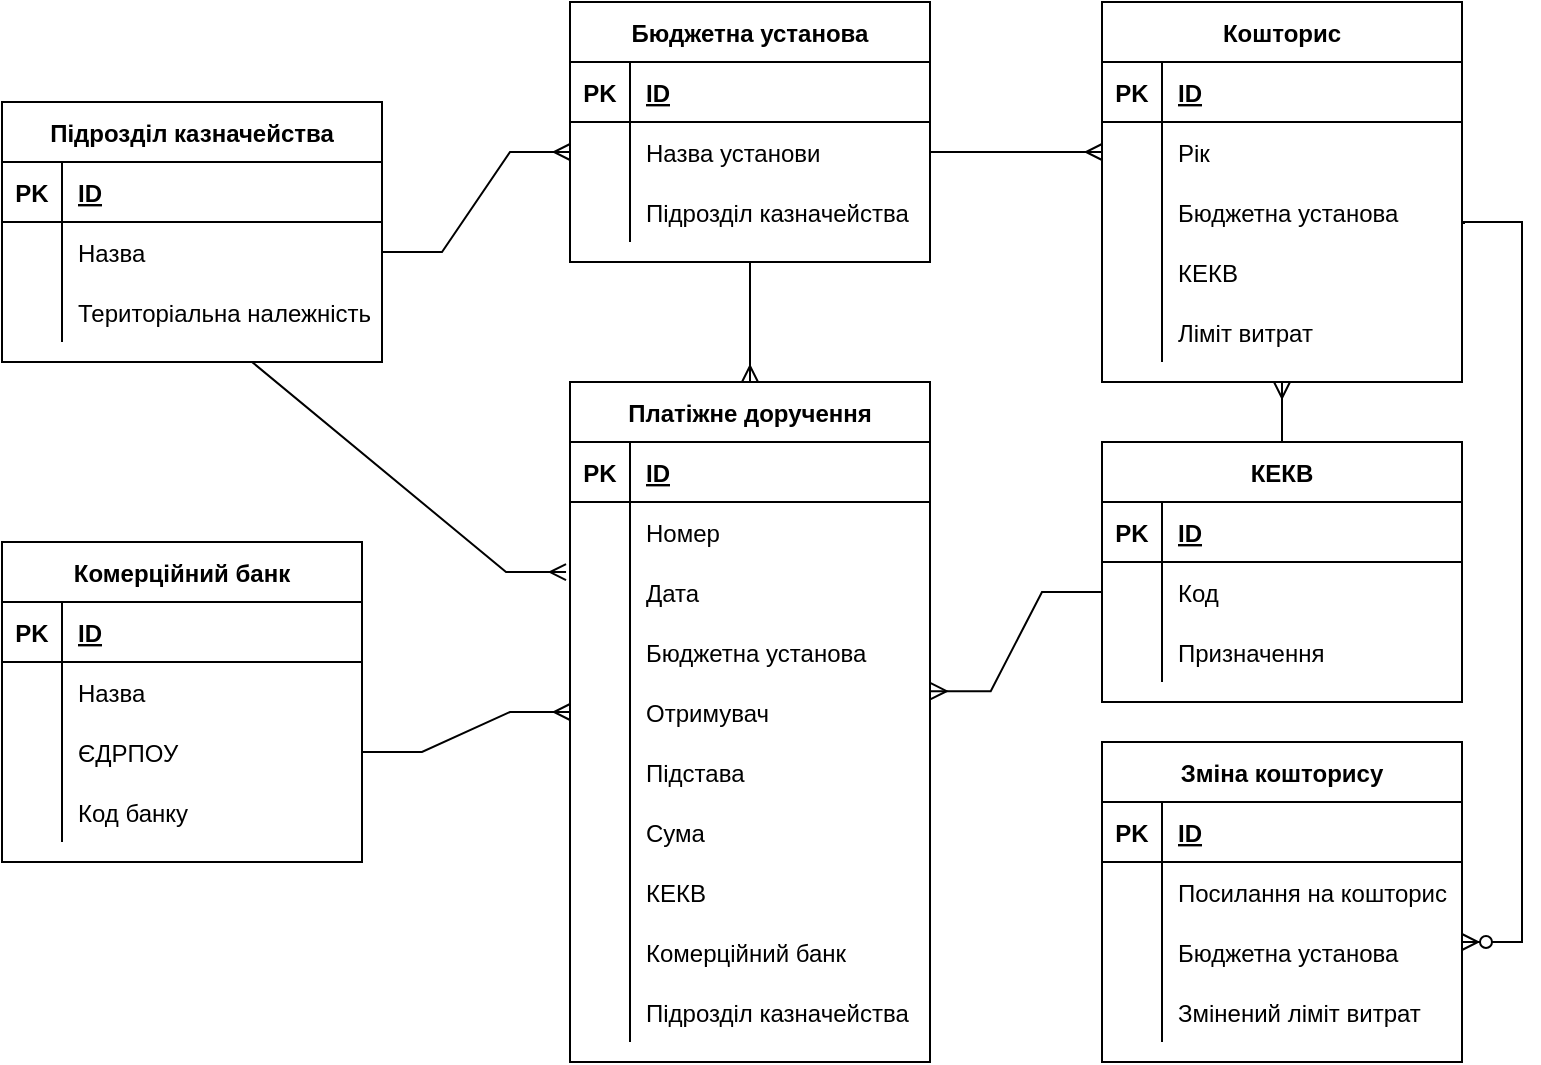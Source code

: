 <mxfile version="20.4.0" type="device"><diagram id="lI1GDxt8qOZcOivc4cha" name="Page-1"><mxGraphModel dx="1490" dy="539" grid="1" gridSize="10" guides="1" tooltips="1" connect="1" arrows="1" fold="1" page="1" pageScale="1" pageWidth="827" pageHeight="1169" math="0" shadow="0"><root><mxCell id="0"/><mxCell id="1" parent="0"/><mxCell id="AKtQkgQHZAIKdh5MepeJ-1" value="Комерційний банк" style="shape=table;startSize=30;container=1;collapsible=1;childLayout=tableLayout;fixedRows=1;rowLines=0;fontStyle=1;align=center;resizeLast=1;" parent="1" vertex="1"><mxGeometry x="40" y="290" width="180" height="160" as="geometry"/></mxCell><mxCell id="AKtQkgQHZAIKdh5MepeJ-2" value="" style="shape=tableRow;horizontal=0;startSize=0;swimlaneHead=0;swimlaneBody=0;fillColor=none;collapsible=0;dropTarget=0;points=[[0,0.5],[1,0.5]];portConstraint=eastwest;top=0;left=0;right=0;bottom=1;" parent="AKtQkgQHZAIKdh5MepeJ-1" vertex="1"><mxGeometry y="30" width="180" height="30" as="geometry"/></mxCell><mxCell id="AKtQkgQHZAIKdh5MepeJ-3" value="PK" style="shape=partialRectangle;connectable=0;fillColor=none;top=0;left=0;bottom=0;right=0;fontStyle=1;overflow=hidden;" parent="AKtQkgQHZAIKdh5MepeJ-2" vertex="1"><mxGeometry width="30" height="30" as="geometry"><mxRectangle width="30" height="30" as="alternateBounds"/></mxGeometry></mxCell><mxCell id="AKtQkgQHZAIKdh5MepeJ-4" value="ID" style="shape=partialRectangle;connectable=0;fillColor=none;top=0;left=0;bottom=0;right=0;align=left;spacingLeft=6;fontStyle=5;overflow=hidden;" parent="AKtQkgQHZAIKdh5MepeJ-2" vertex="1"><mxGeometry x="30" width="150" height="30" as="geometry"><mxRectangle width="150" height="30" as="alternateBounds"/></mxGeometry></mxCell><mxCell id="AKtQkgQHZAIKdh5MepeJ-5" value="" style="shape=tableRow;horizontal=0;startSize=0;swimlaneHead=0;swimlaneBody=0;fillColor=none;collapsible=0;dropTarget=0;points=[[0,0.5],[1,0.5]];portConstraint=eastwest;top=0;left=0;right=0;bottom=0;" parent="AKtQkgQHZAIKdh5MepeJ-1" vertex="1"><mxGeometry y="60" width="180" height="30" as="geometry"/></mxCell><mxCell id="AKtQkgQHZAIKdh5MepeJ-6" value="" style="shape=partialRectangle;connectable=0;fillColor=none;top=0;left=0;bottom=0;right=0;editable=1;overflow=hidden;" parent="AKtQkgQHZAIKdh5MepeJ-5" vertex="1"><mxGeometry width="30" height="30" as="geometry"><mxRectangle width="30" height="30" as="alternateBounds"/></mxGeometry></mxCell><mxCell id="AKtQkgQHZAIKdh5MepeJ-7" value="Назва" style="shape=partialRectangle;connectable=0;fillColor=none;top=0;left=0;bottom=0;right=0;align=left;spacingLeft=6;overflow=hidden;" parent="AKtQkgQHZAIKdh5MepeJ-5" vertex="1"><mxGeometry x="30" width="150" height="30" as="geometry"><mxRectangle width="150" height="30" as="alternateBounds"/></mxGeometry></mxCell><mxCell id="AKtQkgQHZAIKdh5MepeJ-8" value="" style="shape=tableRow;horizontal=0;startSize=0;swimlaneHead=0;swimlaneBody=0;fillColor=none;collapsible=0;dropTarget=0;points=[[0,0.5],[1,0.5]];portConstraint=eastwest;top=0;left=0;right=0;bottom=0;" parent="AKtQkgQHZAIKdh5MepeJ-1" vertex="1"><mxGeometry y="90" width="180" height="30" as="geometry"/></mxCell><mxCell id="AKtQkgQHZAIKdh5MepeJ-9" value="" style="shape=partialRectangle;connectable=0;fillColor=none;top=0;left=0;bottom=0;right=0;editable=1;overflow=hidden;" parent="AKtQkgQHZAIKdh5MepeJ-8" vertex="1"><mxGeometry width="30" height="30" as="geometry"><mxRectangle width="30" height="30" as="alternateBounds"/></mxGeometry></mxCell><mxCell id="AKtQkgQHZAIKdh5MepeJ-10" value="ЄДРПОУ" style="shape=partialRectangle;connectable=0;fillColor=none;top=0;left=0;bottom=0;right=0;align=left;spacingLeft=6;overflow=hidden;" parent="AKtQkgQHZAIKdh5MepeJ-8" vertex="1"><mxGeometry x="30" width="150" height="30" as="geometry"><mxRectangle width="150" height="30" as="alternateBounds"/></mxGeometry></mxCell><mxCell id="AKtQkgQHZAIKdh5MepeJ-11" value="" style="shape=tableRow;horizontal=0;startSize=0;swimlaneHead=0;swimlaneBody=0;fillColor=none;collapsible=0;dropTarget=0;points=[[0,0.5],[1,0.5]];portConstraint=eastwest;top=0;left=0;right=0;bottom=0;" parent="AKtQkgQHZAIKdh5MepeJ-1" vertex="1"><mxGeometry y="120" width="180" height="30" as="geometry"/></mxCell><mxCell id="AKtQkgQHZAIKdh5MepeJ-12" value="" style="shape=partialRectangle;connectable=0;fillColor=none;top=0;left=0;bottom=0;right=0;editable=1;overflow=hidden;" parent="AKtQkgQHZAIKdh5MepeJ-11" vertex="1"><mxGeometry width="30" height="30" as="geometry"><mxRectangle width="30" height="30" as="alternateBounds"/></mxGeometry></mxCell><mxCell id="AKtQkgQHZAIKdh5MepeJ-13" value="Код банку" style="shape=partialRectangle;connectable=0;fillColor=none;top=0;left=0;bottom=0;right=0;align=left;spacingLeft=6;overflow=hidden;" parent="AKtQkgQHZAIKdh5MepeJ-11" vertex="1"><mxGeometry x="30" width="150" height="30" as="geometry"><mxRectangle width="150" height="30" as="alternateBounds"/></mxGeometry></mxCell><mxCell id="AKtQkgQHZAIKdh5MepeJ-14" value="Бюджетна установа" style="shape=table;startSize=30;container=1;collapsible=1;childLayout=tableLayout;fixedRows=1;rowLines=0;fontStyle=1;align=center;resizeLast=1;" parent="1" vertex="1"><mxGeometry x="324" y="20" width="180" height="130" as="geometry"/></mxCell><mxCell id="AKtQkgQHZAIKdh5MepeJ-15" value="" style="shape=tableRow;horizontal=0;startSize=0;swimlaneHead=0;swimlaneBody=0;fillColor=none;collapsible=0;dropTarget=0;points=[[0,0.5],[1,0.5]];portConstraint=eastwest;top=0;left=0;right=0;bottom=1;" parent="AKtQkgQHZAIKdh5MepeJ-14" vertex="1"><mxGeometry y="30" width="180" height="30" as="geometry"/></mxCell><mxCell id="AKtQkgQHZAIKdh5MepeJ-16" value="PK" style="shape=partialRectangle;connectable=0;fillColor=none;top=0;left=0;bottom=0;right=0;fontStyle=1;overflow=hidden;" parent="AKtQkgQHZAIKdh5MepeJ-15" vertex="1"><mxGeometry width="30" height="30" as="geometry"><mxRectangle width="30" height="30" as="alternateBounds"/></mxGeometry></mxCell><mxCell id="AKtQkgQHZAIKdh5MepeJ-17" value="ID" style="shape=partialRectangle;connectable=0;fillColor=none;top=0;left=0;bottom=0;right=0;align=left;spacingLeft=6;fontStyle=5;overflow=hidden;" parent="AKtQkgQHZAIKdh5MepeJ-15" vertex="1"><mxGeometry x="30" width="150" height="30" as="geometry"><mxRectangle width="150" height="30" as="alternateBounds"/></mxGeometry></mxCell><mxCell id="AKtQkgQHZAIKdh5MepeJ-18" value="" style="shape=tableRow;horizontal=0;startSize=0;swimlaneHead=0;swimlaneBody=0;fillColor=none;collapsible=0;dropTarget=0;points=[[0,0.5],[1,0.5]];portConstraint=eastwest;top=0;left=0;right=0;bottom=0;" parent="AKtQkgQHZAIKdh5MepeJ-14" vertex="1"><mxGeometry y="60" width="180" height="30" as="geometry"/></mxCell><mxCell id="AKtQkgQHZAIKdh5MepeJ-19" value="" style="shape=partialRectangle;connectable=0;fillColor=none;top=0;left=0;bottom=0;right=0;editable=1;overflow=hidden;" parent="AKtQkgQHZAIKdh5MepeJ-18" vertex="1"><mxGeometry width="30" height="30" as="geometry"><mxRectangle width="30" height="30" as="alternateBounds"/></mxGeometry></mxCell><mxCell id="AKtQkgQHZAIKdh5MepeJ-20" value="Назва установи" style="shape=partialRectangle;connectable=0;fillColor=none;top=0;left=0;bottom=0;right=0;align=left;spacingLeft=6;overflow=hidden;" parent="AKtQkgQHZAIKdh5MepeJ-18" vertex="1"><mxGeometry x="30" width="150" height="30" as="geometry"><mxRectangle width="150" height="30" as="alternateBounds"/></mxGeometry></mxCell><mxCell id="AKtQkgQHZAIKdh5MepeJ-21" value="" style="shape=tableRow;horizontal=0;startSize=0;swimlaneHead=0;swimlaneBody=0;fillColor=none;collapsible=0;dropTarget=0;points=[[0,0.5],[1,0.5]];portConstraint=eastwest;top=0;left=0;right=0;bottom=0;" parent="AKtQkgQHZAIKdh5MepeJ-14" vertex="1"><mxGeometry y="90" width="180" height="30" as="geometry"/></mxCell><mxCell id="AKtQkgQHZAIKdh5MepeJ-22" value="" style="shape=partialRectangle;connectable=0;fillColor=none;top=0;left=0;bottom=0;right=0;editable=1;overflow=hidden;" parent="AKtQkgQHZAIKdh5MepeJ-21" vertex="1"><mxGeometry width="30" height="30" as="geometry"><mxRectangle width="30" height="30" as="alternateBounds"/></mxGeometry></mxCell><mxCell id="AKtQkgQHZAIKdh5MepeJ-23" value="Підрозділ казначейства" style="shape=partialRectangle;connectable=0;fillColor=none;top=0;left=0;bottom=0;right=0;align=left;spacingLeft=6;overflow=hidden;" parent="AKtQkgQHZAIKdh5MepeJ-21" vertex="1"><mxGeometry x="30" width="150" height="30" as="geometry"><mxRectangle width="150" height="30" as="alternateBounds"/></mxGeometry></mxCell><mxCell id="AKtQkgQHZAIKdh5MepeJ-27" value="Кошторис" style="shape=table;startSize=30;container=1;collapsible=1;childLayout=tableLayout;fixedRows=1;rowLines=0;fontStyle=1;align=center;resizeLast=1;" parent="1" vertex="1"><mxGeometry x="590" y="20" width="180" height="190" as="geometry"/></mxCell><mxCell id="AKtQkgQHZAIKdh5MepeJ-28" value="" style="shape=tableRow;horizontal=0;startSize=0;swimlaneHead=0;swimlaneBody=0;fillColor=none;collapsible=0;dropTarget=0;points=[[0,0.5],[1,0.5]];portConstraint=eastwest;top=0;left=0;right=0;bottom=1;" parent="AKtQkgQHZAIKdh5MepeJ-27" vertex="1"><mxGeometry y="30" width="180" height="30" as="geometry"/></mxCell><mxCell id="AKtQkgQHZAIKdh5MepeJ-29" value="PK" style="shape=partialRectangle;connectable=0;fillColor=none;top=0;left=0;bottom=0;right=0;fontStyle=1;overflow=hidden;" parent="AKtQkgQHZAIKdh5MepeJ-28" vertex="1"><mxGeometry width="30" height="30" as="geometry"><mxRectangle width="30" height="30" as="alternateBounds"/></mxGeometry></mxCell><mxCell id="AKtQkgQHZAIKdh5MepeJ-30" value="ID" style="shape=partialRectangle;connectable=0;fillColor=none;top=0;left=0;bottom=0;right=0;align=left;spacingLeft=6;fontStyle=5;overflow=hidden;" parent="AKtQkgQHZAIKdh5MepeJ-28" vertex="1"><mxGeometry x="30" width="150" height="30" as="geometry"><mxRectangle width="150" height="30" as="alternateBounds"/></mxGeometry></mxCell><mxCell id="AKtQkgQHZAIKdh5MepeJ-31" value="" style="shape=tableRow;horizontal=0;startSize=0;swimlaneHead=0;swimlaneBody=0;fillColor=none;collapsible=0;dropTarget=0;points=[[0,0.5],[1,0.5]];portConstraint=eastwest;top=0;left=0;right=0;bottom=0;" parent="AKtQkgQHZAIKdh5MepeJ-27" vertex="1"><mxGeometry y="60" width="180" height="30" as="geometry"/></mxCell><mxCell id="AKtQkgQHZAIKdh5MepeJ-32" value="" style="shape=partialRectangle;connectable=0;fillColor=none;top=0;left=0;bottom=0;right=0;editable=1;overflow=hidden;" parent="AKtQkgQHZAIKdh5MepeJ-31" vertex="1"><mxGeometry width="30" height="30" as="geometry"><mxRectangle width="30" height="30" as="alternateBounds"/></mxGeometry></mxCell><mxCell id="AKtQkgQHZAIKdh5MepeJ-33" value="Рік" style="shape=partialRectangle;connectable=0;fillColor=none;top=0;left=0;bottom=0;right=0;align=left;spacingLeft=6;overflow=hidden;" parent="AKtQkgQHZAIKdh5MepeJ-31" vertex="1"><mxGeometry x="30" width="150" height="30" as="geometry"><mxRectangle width="150" height="30" as="alternateBounds"/></mxGeometry></mxCell><mxCell id="AKtQkgQHZAIKdh5MepeJ-34" value="" style="shape=tableRow;horizontal=0;startSize=0;swimlaneHead=0;swimlaneBody=0;fillColor=none;collapsible=0;dropTarget=0;points=[[0,0.5],[1,0.5]];portConstraint=eastwest;top=0;left=0;right=0;bottom=0;" parent="AKtQkgQHZAIKdh5MepeJ-27" vertex="1"><mxGeometry y="90" width="180" height="30" as="geometry"/></mxCell><mxCell id="AKtQkgQHZAIKdh5MepeJ-35" value="" style="shape=partialRectangle;connectable=0;fillColor=none;top=0;left=0;bottom=0;right=0;editable=1;overflow=hidden;" parent="AKtQkgQHZAIKdh5MepeJ-34" vertex="1"><mxGeometry width="30" height="30" as="geometry"><mxRectangle width="30" height="30" as="alternateBounds"/></mxGeometry></mxCell><mxCell id="AKtQkgQHZAIKdh5MepeJ-36" value="Бюджетна установа" style="shape=partialRectangle;connectable=0;fillColor=none;top=0;left=0;bottom=0;right=0;align=left;spacingLeft=6;overflow=hidden;" parent="AKtQkgQHZAIKdh5MepeJ-34" vertex="1"><mxGeometry x="30" width="150" height="30" as="geometry"><mxRectangle width="150" height="30" as="alternateBounds"/></mxGeometry></mxCell><mxCell id="AKtQkgQHZAIKdh5MepeJ-37" value="" style="shape=tableRow;horizontal=0;startSize=0;swimlaneHead=0;swimlaneBody=0;fillColor=none;collapsible=0;dropTarget=0;points=[[0,0.5],[1,0.5]];portConstraint=eastwest;top=0;left=0;right=0;bottom=0;" parent="AKtQkgQHZAIKdh5MepeJ-27" vertex="1"><mxGeometry y="120" width="180" height="30" as="geometry"/></mxCell><mxCell id="AKtQkgQHZAIKdh5MepeJ-38" value="" style="shape=partialRectangle;connectable=0;fillColor=none;top=0;left=0;bottom=0;right=0;editable=1;overflow=hidden;" parent="AKtQkgQHZAIKdh5MepeJ-37" vertex="1"><mxGeometry width="30" height="30" as="geometry"><mxRectangle width="30" height="30" as="alternateBounds"/></mxGeometry></mxCell><mxCell id="AKtQkgQHZAIKdh5MepeJ-39" value="КЕКВ" style="shape=partialRectangle;connectable=0;fillColor=none;top=0;left=0;bottom=0;right=0;align=left;spacingLeft=6;overflow=hidden;" parent="AKtQkgQHZAIKdh5MepeJ-37" vertex="1"><mxGeometry x="30" width="150" height="30" as="geometry"><mxRectangle width="150" height="30" as="alternateBounds"/></mxGeometry></mxCell><mxCell id="AKtQkgQHZAIKdh5MepeJ-79" value="" style="shape=tableRow;horizontal=0;startSize=0;swimlaneHead=0;swimlaneBody=0;fillColor=none;collapsible=0;dropTarget=0;points=[[0,0.5],[1,0.5]];portConstraint=eastwest;top=0;left=0;right=0;bottom=0;" parent="AKtQkgQHZAIKdh5MepeJ-27" vertex="1"><mxGeometry y="150" width="180" height="30" as="geometry"/></mxCell><mxCell id="AKtQkgQHZAIKdh5MepeJ-80" value="" style="shape=partialRectangle;connectable=0;fillColor=none;top=0;left=0;bottom=0;right=0;editable=1;overflow=hidden;" parent="AKtQkgQHZAIKdh5MepeJ-79" vertex="1"><mxGeometry width="30" height="30" as="geometry"><mxRectangle width="30" height="30" as="alternateBounds"/></mxGeometry></mxCell><mxCell id="AKtQkgQHZAIKdh5MepeJ-81" value="Ліміт витрат" style="shape=partialRectangle;connectable=0;fillColor=none;top=0;left=0;bottom=0;right=0;align=left;spacingLeft=6;overflow=hidden;" parent="AKtQkgQHZAIKdh5MepeJ-79" vertex="1"><mxGeometry x="30" width="150" height="30" as="geometry"><mxRectangle width="150" height="30" as="alternateBounds"/></mxGeometry></mxCell><mxCell id="AKtQkgQHZAIKdh5MepeJ-40" value="КЕКВ" style="shape=table;startSize=30;container=1;collapsible=1;childLayout=tableLayout;fixedRows=1;rowLines=0;fontStyle=1;align=center;resizeLast=1;" parent="1" vertex="1"><mxGeometry x="590" y="240" width="180" height="130" as="geometry"/></mxCell><mxCell id="AKtQkgQHZAIKdh5MepeJ-41" value="" style="shape=tableRow;horizontal=0;startSize=0;swimlaneHead=0;swimlaneBody=0;fillColor=none;collapsible=0;dropTarget=0;points=[[0,0.5],[1,0.5]];portConstraint=eastwest;top=0;left=0;right=0;bottom=1;" parent="AKtQkgQHZAIKdh5MepeJ-40" vertex="1"><mxGeometry y="30" width="180" height="30" as="geometry"/></mxCell><mxCell id="AKtQkgQHZAIKdh5MepeJ-42" value="PK" style="shape=partialRectangle;connectable=0;fillColor=none;top=0;left=0;bottom=0;right=0;fontStyle=1;overflow=hidden;" parent="AKtQkgQHZAIKdh5MepeJ-41" vertex="1"><mxGeometry width="30" height="30" as="geometry"><mxRectangle width="30" height="30" as="alternateBounds"/></mxGeometry></mxCell><mxCell id="AKtQkgQHZAIKdh5MepeJ-43" value="ID" style="shape=partialRectangle;connectable=0;fillColor=none;top=0;left=0;bottom=0;right=0;align=left;spacingLeft=6;fontStyle=5;overflow=hidden;" parent="AKtQkgQHZAIKdh5MepeJ-41" vertex="1"><mxGeometry x="30" width="150" height="30" as="geometry"><mxRectangle width="150" height="30" as="alternateBounds"/></mxGeometry></mxCell><mxCell id="AKtQkgQHZAIKdh5MepeJ-44" value="" style="shape=tableRow;horizontal=0;startSize=0;swimlaneHead=0;swimlaneBody=0;fillColor=none;collapsible=0;dropTarget=0;points=[[0,0.5],[1,0.5]];portConstraint=eastwest;top=0;left=0;right=0;bottom=0;" parent="AKtQkgQHZAIKdh5MepeJ-40" vertex="1"><mxGeometry y="60" width="180" height="30" as="geometry"/></mxCell><mxCell id="AKtQkgQHZAIKdh5MepeJ-45" value="" style="shape=partialRectangle;connectable=0;fillColor=none;top=0;left=0;bottom=0;right=0;editable=1;overflow=hidden;" parent="AKtQkgQHZAIKdh5MepeJ-44" vertex="1"><mxGeometry width="30" height="30" as="geometry"><mxRectangle width="30" height="30" as="alternateBounds"/></mxGeometry></mxCell><mxCell id="AKtQkgQHZAIKdh5MepeJ-46" value="Код" style="shape=partialRectangle;connectable=0;fillColor=none;top=0;left=0;bottom=0;right=0;align=left;spacingLeft=6;overflow=hidden;" parent="AKtQkgQHZAIKdh5MepeJ-44" vertex="1"><mxGeometry x="30" width="150" height="30" as="geometry"><mxRectangle width="150" height="30" as="alternateBounds"/></mxGeometry></mxCell><mxCell id="AKtQkgQHZAIKdh5MepeJ-47" value="" style="shape=tableRow;horizontal=0;startSize=0;swimlaneHead=0;swimlaneBody=0;fillColor=none;collapsible=0;dropTarget=0;points=[[0,0.5],[1,0.5]];portConstraint=eastwest;top=0;left=0;right=0;bottom=0;" parent="AKtQkgQHZAIKdh5MepeJ-40" vertex="1"><mxGeometry y="90" width="180" height="30" as="geometry"/></mxCell><mxCell id="AKtQkgQHZAIKdh5MepeJ-48" value="" style="shape=partialRectangle;connectable=0;fillColor=none;top=0;left=0;bottom=0;right=0;editable=1;overflow=hidden;" parent="AKtQkgQHZAIKdh5MepeJ-47" vertex="1"><mxGeometry width="30" height="30" as="geometry"><mxRectangle width="30" height="30" as="alternateBounds"/></mxGeometry></mxCell><mxCell id="AKtQkgQHZAIKdh5MepeJ-49" value="Призначення" style="shape=partialRectangle;connectable=0;fillColor=none;top=0;left=0;bottom=0;right=0;align=left;spacingLeft=6;overflow=hidden;" parent="AKtQkgQHZAIKdh5MepeJ-47" vertex="1"><mxGeometry x="30" width="150" height="30" as="geometry"><mxRectangle width="150" height="30" as="alternateBounds"/></mxGeometry></mxCell><mxCell id="AKtQkgQHZAIKdh5MepeJ-53" value="Підрозділ казначейства" style="shape=table;startSize=30;container=1;collapsible=1;childLayout=tableLayout;fixedRows=1;rowLines=0;fontStyle=1;align=center;resizeLast=1;" parent="1" vertex="1"><mxGeometry x="40" y="70" width="190" height="130" as="geometry"/></mxCell><mxCell id="AKtQkgQHZAIKdh5MepeJ-54" value="" style="shape=tableRow;horizontal=0;startSize=0;swimlaneHead=0;swimlaneBody=0;fillColor=none;collapsible=0;dropTarget=0;points=[[0,0.5],[1,0.5]];portConstraint=eastwest;top=0;left=0;right=0;bottom=1;" parent="AKtQkgQHZAIKdh5MepeJ-53" vertex="1"><mxGeometry y="30" width="190" height="30" as="geometry"/></mxCell><mxCell id="AKtQkgQHZAIKdh5MepeJ-55" value="PK" style="shape=partialRectangle;connectable=0;fillColor=none;top=0;left=0;bottom=0;right=0;fontStyle=1;overflow=hidden;" parent="AKtQkgQHZAIKdh5MepeJ-54" vertex="1"><mxGeometry width="30" height="30" as="geometry"><mxRectangle width="30" height="30" as="alternateBounds"/></mxGeometry></mxCell><mxCell id="AKtQkgQHZAIKdh5MepeJ-56" value="ID" style="shape=partialRectangle;connectable=0;fillColor=none;top=0;left=0;bottom=0;right=0;align=left;spacingLeft=6;fontStyle=5;overflow=hidden;" parent="AKtQkgQHZAIKdh5MepeJ-54" vertex="1"><mxGeometry x="30" width="160" height="30" as="geometry"><mxRectangle width="160" height="30" as="alternateBounds"/></mxGeometry></mxCell><mxCell id="AKtQkgQHZAIKdh5MepeJ-57" value="" style="shape=tableRow;horizontal=0;startSize=0;swimlaneHead=0;swimlaneBody=0;fillColor=none;collapsible=0;dropTarget=0;points=[[0,0.5],[1,0.5]];portConstraint=eastwest;top=0;left=0;right=0;bottom=0;" parent="AKtQkgQHZAIKdh5MepeJ-53" vertex="1"><mxGeometry y="60" width="190" height="30" as="geometry"/></mxCell><mxCell id="AKtQkgQHZAIKdh5MepeJ-58" value="" style="shape=partialRectangle;connectable=0;fillColor=none;top=0;left=0;bottom=0;right=0;editable=1;overflow=hidden;" parent="AKtQkgQHZAIKdh5MepeJ-57" vertex="1"><mxGeometry width="30" height="30" as="geometry"><mxRectangle width="30" height="30" as="alternateBounds"/></mxGeometry></mxCell><mxCell id="AKtQkgQHZAIKdh5MepeJ-59" value="Назва" style="shape=partialRectangle;connectable=0;fillColor=none;top=0;left=0;bottom=0;right=0;align=left;spacingLeft=6;overflow=hidden;" parent="AKtQkgQHZAIKdh5MepeJ-57" vertex="1"><mxGeometry x="30" width="160" height="30" as="geometry"><mxRectangle width="160" height="30" as="alternateBounds"/></mxGeometry></mxCell><mxCell id="AKtQkgQHZAIKdh5MepeJ-60" value="" style="shape=tableRow;horizontal=0;startSize=0;swimlaneHead=0;swimlaneBody=0;fillColor=none;collapsible=0;dropTarget=0;points=[[0,0.5],[1,0.5]];portConstraint=eastwest;top=0;left=0;right=0;bottom=0;" parent="AKtQkgQHZAIKdh5MepeJ-53" vertex="1"><mxGeometry y="90" width="190" height="30" as="geometry"/></mxCell><mxCell id="AKtQkgQHZAIKdh5MepeJ-61" value="" style="shape=partialRectangle;connectable=0;fillColor=none;top=0;left=0;bottom=0;right=0;editable=1;overflow=hidden;" parent="AKtQkgQHZAIKdh5MepeJ-60" vertex="1"><mxGeometry width="30" height="30" as="geometry"><mxRectangle width="30" height="30" as="alternateBounds"/></mxGeometry></mxCell><mxCell id="AKtQkgQHZAIKdh5MepeJ-62" value="Територіальна належність" style="shape=partialRectangle;connectable=0;fillColor=none;top=0;left=0;bottom=0;right=0;align=left;spacingLeft=6;overflow=hidden;" parent="AKtQkgQHZAIKdh5MepeJ-60" vertex="1"><mxGeometry x="30" width="160" height="30" as="geometry"><mxRectangle width="160" height="30" as="alternateBounds"/></mxGeometry></mxCell><mxCell id="AKtQkgQHZAIKdh5MepeJ-66" value="Платіжне доручення" style="shape=table;startSize=30;container=1;collapsible=1;childLayout=tableLayout;fixedRows=1;rowLines=0;fontStyle=1;align=center;resizeLast=1;" parent="1" vertex="1"><mxGeometry x="324" y="210" width="180" height="340" as="geometry"/></mxCell><mxCell id="AKtQkgQHZAIKdh5MepeJ-67" value="" style="shape=tableRow;horizontal=0;startSize=0;swimlaneHead=0;swimlaneBody=0;fillColor=none;collapsible=0;dropTarget=0;points=[[0,0.5],[1,0.5]];portConstraint=eastwest;top=0;left=0;right=0;bottom=1;" parent="AKtQkgQHZAIKdh5MepeJ-66" vertex="1"><mxGeometry y="30" width="180" height="30" as="geometry"/></mxCell><mxCell id="AKtQkgQHZAIKdh5MepeJ-68" value="PK" style="shape=partialRectangle;connectable=0;fillColor=none;top=0;left=0;bottom=0;right=0;fontStyle=1;overflow=hidden;" parent="AKtQkgQHZAIKdh5MepeJ-67" vertex="1"><mxGeometry width="30" height="30" as="geometry"><mxRectangle width="30" height="30" as="alternateBounds"/></mxGeometry></mxCell><mxCell id="AKtQkgQHZAIKdh5MepeJ-69" value="ID" style="shape=partialRectangle;connectable=0;fillColor=none;top=0;left=0;bottom=0;right=0;align=left;spacingLeft=6;fontStyle=5;overflow=hidden;" parent="AKtQkgQHZAIKdh5MepeJ-67" vertex="1"><mxGeometry x="30" width="150" height="30" as="geometry"><mxRectangle width="150" height="30" as="alternateBounds"/></mxGeometry></mxCell><mxCell id="AKtQkgQHZAIKdh5MepeJ-70" value="" style="shape=tableRow;horizontal=0;startSize=0;swimlaneHead=0;swimlaneBody=0;fillColor=none;collapsible=0;dropTarget=0;points=[[0,0.5],[1,0.5]];portConstraint=eastwest;top=0;left=0;right=0;bottom=0;" parent="AKtQkgQHZAIKdh5MepeJ-66" vertex="1"><mxGeometry y="60" width="180" height="30" as="geometry"/></mxCell><mxCell id="AKtQkgQHZAIKdh5MepeJ-71" value="" style="shape=partialRectangle;connectable=0;fillColor=none;top=0;left=0;bottom=0;right=0;editable=1;overflow=hidden;" parent="AKtQkgQHZAIKdh5MepeJ-70" vertex="1"><mxGeometry width="30" height="30" as="geometry"><mxRectangle width="30" height="30" as="alternateBounds"/></mxGeometry></mxCell><mxCell id="AKtQkgQHZAIKdh5MepeJ-72" value="Номер" style="shape=partialRectangle;connectable=0;fillColor=none;top=0;left=0;bottom=0;right=0;align=left;spacingLeft=6;overflow=hidden;" parent="AKtQkgQHZAIKdh5MepeJ-70" vertex="1"><mxGeometry x="30" width="150" height="30" as="geometry"><mxRectangle width="150" height="30" as="alternateBounds"/></mxGeometry></mxCell><mxCell id="AKtQkgQHZAIKdh5MepeJ-73" value="" style="shape=tableRow;horizontal=0;startSize=0;swimlaneHead=0;swimlaneBody=0;fillColor=none;collapsible=0;dropTarget=0;points=[[0,0.5],[1,0.5]];portConstraint=eastwest;top=0;left=0;right=0;bottom=0;" parent="AKtQkgQHZAIKdh5MepeJ-66" vertex="1"><mxGeometry y="90" width="180" height="30" as="geometry"/></mxCell><mxCell id="AKtQkgQHZAIKdh5MepeJ-74" value="" style="shape=partialRectangle;connectable=0;fillColor=none;top=0;left=0;bottom=0;right=0;editable=1;overflow=hidden;" parent="AKtQkgQHZAIKdh5MepeJ-73" vertex="1"><mxGeometry width="30" height="30" as="geometry"><mxRectangle width="30" height="30" as="alternateBounds"/></mxGeometry></mxCell><mxCell id="AKtQkgQHZAIKdh5MepeJ-75" value="Дата" style="shape=partialRectangle;connectable=0;fillColor=none;top=0;left=0;bottom=0;right=0;align=left;spacingLeft=6;overflow=hidden;" parent="AKtQkgQHZAIKdh5MepeJ-73" vertex="1"><mxGeometry x="30" width="150" height="30" as="geometry"><mxRectangle width="150" height="30" as="alternateBounds"/></mxGeometry></mxCell><mxCell id="BYv4pBJOXjhHx0LxvE8d-2" value="" style="shape=tableRow;horizontal=0;startSize=0;swimlaneHead=0;swimlaneBody=0;fillColor=none;collapsible=0;dropTarget=0;points=[[0,0.5],[1,0.5]];portConstraint=eastwest;top=0;left=0;right=0;bottom=0;" vertex="1" parent="AKtQkgQHZAIKdh5MepeJ-66"><mxGeometry y="120" width="180" height="30" as="geometry"/></mxCell><mxCell id="BYv4pBJOXjhHx0LxvE8d-3" value="" style="shape=partialRectangle;connectable=0;fillColor=none;top=0;left=0;bottom=0;right=0;editable=1;overflow=hidden;" vertex="1" parent="BYv4pBJOXjhHx0LxvE8d-2"><mxGeometry width="30" height="30" as="geometry"><mxRectangle width="30" height="30" as="alternateBounds"/></mxGeometry></mxCell><mxCell id="BYv4pBJOXjhHx0LxvE8d-4" value="Бюджетна установа" style="shape=partialRectangle;connectable=0;fillColor=none;top=0;left=0;bottom=0;right=0;align=left;spacingLeft=6;overflow=hidden;" vertex="1" parent="BYv4pBJOXjhHx0LxvE8d-2"><mxGeometry x="30" width="150" height="30" as="geometry"><mxRectangle width="150" height="30" as="alternateBounds"/></mxGeometry></mxCell><mxCell id="AKtQkgQHZAIKdh5MepeJ-76" value="" style="shape=tableRow;horizontal=0;startSize=0;swimlaneHead=0;swimlaneBody=0;fillColor=none;collapsible=0;dropTarget=0;points=[[0,0.5],[1,0.5]];portConstraint=eastwest;top=0;left=0;right=0;bottom=0;" parent="AKtQkgQHZAIKdh5MepeJ-66" vertex="1"><mxGeometry y="150" width="180" height="30" as="geometry"/></mxCell><mxCell id="AKtQkgQHZAIKdh5MepeJ-77" value="" style="shape=partialRectangle;connectable=0;fillColor=none;top=0;left=0;bottom=0;right=0;editable=1;overflow=hidden;" parent="AKtQkgQHZAIKdh5MepeJ-76" vertex="1"><mxGeometry width="30" height="30" as="geometry"><mxRectangle width="30" height="30" as="alternateBounds"/></mxGeometry></mxCell><mxCell id="AKtQkgQHZAIKdh5MepeJ-78" value="Отримувач" style="shape=partialRectangle;connectable=0;fillColor=none;top=0;left=0;bottom=0;right=0;align=left;spacingLeft=6;overflow=hidden;" parent="AKtQkgQHZAIKdh5MepeJ-76" vertex="1"><mxGeometry x="30" width="150" height="30" as="geometry"><mxRectangle width="150" height="30" as="alternateBounds"/></mxGeometry></mxCell><mxCell id="AKtQkgQHZAIKdh5MepeJ-82" value="" style="shape=tableRow;horizontal=0;startSize=0;swimlaneHead=0;swimlaneBody=0;fillColor=none;collapsible=0;dropTarget=0;points=[[0,0.5],[1,0.5]];portConstraint=eastwest;top=0;left=0;right=0;bottom=0;" parent="AKtQkgQHZAIKdh5MepeJ-66" vertex="1"><mxGeometry y="180" width="180" height="30" as="geometry"/></mxCell><mxCell id="AKtQkgQHZAIKdh5MepeJ-83" value="" style="shape=partialRectangle;connectable=0;fillColor=none;top=0;left=0;bottom=0;right=0;editable=1;overflow=hidden;" parent="AKtQkgQHZAIKdh5MepeJ-82" vertex="1"><mxGeometry width="30" height="30" as="geometry"><mxRectangle width="30" height="30" as="alternateBounds"/></mxGeometry></mxCell><mxCell id="AKtQkgQHZAIKdh5MepeJ-84" value="Підстава" style="shape=partialRectangle;connectable=0;fillColor=none;top=0;left=0;bottom=0;right=0;align=left;spacingLeft=6;overflow=hidden;" parent="AKtQkgQHZAIKdh5MepeJ-82" vertex="1"><mxGeometry x="30" width="150" height="30" as="geometry"><mxRectangle width="150" height="30" as="alternateBounds"/></mxGeometry></mxCell><mxCell id="AKtQkgQHZAIKdh5MepeJ-85" value="" style="shape=tableRow;horizontal=0;startSize=0;swimlaneHead=0;swimlaneBody=0;fillColor=none;collapsible=0;dropTarget=0;points=[[0,0.5],[1,0.5]];portConstraint=eastwest;top=0;left=0;right=0;bottom=0;" parent="AKtQkgQHZAIKdh5MepeJ-66" vertex="1"><mxGeometry y="210" width="180" height="30" as="geometry"/></mxCell><mxCell id="AKtQkgQHZAIKdh5MepeJ-86" value="" style="shape=partialRectangle;connectable=0;fillColor=none;top=0;left=0;bottom=0;right=0;editable=1;overflow=hidden;" parent="AKtQkgQHZAIKdh5MepeJ-85" vertex="1"><mxGeometry width="30" height="30" as="geometry"><mxRectangle width="30" height="30" as="alternateBounds"/></mxGeometry></mxCell><mxCell id="AKtQkgQHZAIKdh5MepeJ-87" value="Сума" style="shape=partialRectangle;connectable=0;fillColor=none;top=0;left=0;bottom=0;right=0;align=left;spacingLeft=6;overflow=hidden;" parent="AKtQkgQHZAIKdh5MepeJ-85" vertex="1"><mxGeometry x="30" width="150" height="30" as="geometry"><mxRectangle width="150" height="30" as="alternateBounds"/></mxGeometry></mxCell><mxCell id="AKtQkgQHZAIKdh5MepeJ-88" value="" style="shape=tableRow;horizontal=0;startSize=0;swimlaneHead=0;swimlaneBody=0;fillColor=none;collapsible=0;dropTarget=0;points=[[0,0.5],[1,0.5]];portConstraint=eastwest;top=0;left=0;right=0;bottom=0;" parent="AKtQkgQHZAIKdh5MepeJ-66" vertex="1"><mxGeometry y="240" width="180" height="30" as="geometry"/></mxCell><mxCell id="AKtQkgQHZAIKdh5MepeJ-89" value="" style="shape=partialRectangle;connectable=0;fillColor=none;top=0;left=0;bottom=0;right=0;editable=1;overflow=hidden;" parent="AKtQkgQHZAIKdh5MepeJ-88" vertex="1"><mxGeometry width="30" height="30" as="geometry"><mxRectangle width="30" height="30" as="alternateBounds"/></mxGeometry></mxCell><mxCell id="AKtQkgQHZAIKdh5MepeJ-90" value="КЕКВ" style="shape=partialRectangle;connectable=0;fillColor=none;top=0;left=0;bottom=0;right=0;align=left;spacingLeft=6;overflow=hidden;" parent="AKtQkgQHZAIKdh5MepeJ-88" vertex="1"><mxGeometry x="30" width="150" height="30" as="geometry"><mxRectangle width="150" height="30" as="alternateBounds"/></mxGeometry></mxCell><mxCell id="BYv4pBJOXjhHx0LxvE8d-8" value="" style="shape=tableRow;horizontal=0;startSize=0;swimlaneHead=0;swimlaneBody=0;fillColor=none;collapsible=0;dropTarget=0;points=[[0,0.5],[1,0.5]];portConstraint=eastwest;top=0;left=0;right=0;bottom=0;" vertex="1" parent="AKtQkgQHZAIKdh5MepeJ-66"><mxGeometry y="270" width="180" height="30" as="geometry"/></mxCell><mxCell id="BYv4pBJOXjhHx0LxvE8d-9" value="" style="shape=partialRectangle;connectable=0;fillColor=none;top=0;left=0;bottom=0;right=0;editable=1;overflow=hidden;" vertex="1" parent="BYv4pBJOXjhHx0LxvE8d-8"><mxGeometry width="30" height="30" as="geometry"><mxRectangle width="30" height="30" as="alternateBounds"/></mxGeometry></mxCell><mxCell id="BYv4pBJOXjhHx0LxvE8d-10" value="Комерційний банк" style="shape=partialRectangle;connectable=0;fillColor=none;top=0;left=0;bottom=0;right=0;align=left;spacingLeft=6;overflow=hidden;" vertex="1" parent="BYv4pBJOXjhHx0LxvE8d-8"><mxGeometry x="30" width="150" height="30" as="geometry"><mxRectangle width="150" height="30" as="alternateBounds"/></mxGeometry></mxCell><mxCell id="BYv4pBJOXjhHx0LxvE8d-5" value="" style="shape=tableRow;horizontal=0;startSize=0;swimlaneHead=0;swimlaneBody=0;fillColor=none;collapsible=0;dropTarget=0;points=[[0,0.5],[1,0.5]];portConstraint=eastwest;top=0;left=0;right=0;bottom=0;" vertex="1" parent="AKtQkgQHZAIKdh5MepeJ-66"><mxGeometry y="300" width="180" height="30" as="geometry"/></mxCell><mxCell id="BYv4pBJOXjhHx0LxvE8d-6" value="" style="shape=partialRectangle;connectable=0;fillColor=none;top=0;left=0;bottom=0;right=0;editable=1;overflow=hidden;" vertex="1" parent="BYv4pBJOXjhHx0LxvE8d-5"><mxGeometry width="30" height="30" as="geometry"><mxRectangle width="30" height="30" as="alternateBounds"/></mxGeometry></mxCell><mxCell id="BYv4pBJOXjhHx0LxvE8d-7" value="Підрозділ казначейства" style="shape=partialRectangle;connectable=0;fillColor=none;top=0;left=0;bottom=0;right=0;align=left;spacingLeft=6;overflow=hidden;" vertex="1" parent="BYv4pBJOXjhHx0LxvE8d-5"><mxGeometry x="30" width="150" height="30" as="geometry"><mxRectangle width="150" height="30" as="alternateBounds"/></mxGeometry></mxCell><mxCell id="AKtQkgQHZAIKdh5MepeJ-91" value="" style="edgeStyle=entityRelationEdgeStyle;fontSize=12;html=1;endArrow=ERmany;rounded=0;exitX=1;exitY=0.5;exitDx=0;exitDy=0;entryX=0;entryY=0.5;entryDx=0;entryDy=0;" parent="1" source="AKtQkgQHZAIKdh5MepeJ-8" target="AKtQkgQHZAIKdh5MepeJ-76" edge="1"><mxGeometry width="100" height="100" relative="1" as="geometry"><mxPoint x="450" y="330" as="sourcePoint"/><mxPoint x="550" y="230" as="targetPoint"/></mxGeometry></mxCell><mxCell id="AKtQkgQHZAIKdh5MepeJ-92" value="" style="edgeStyle=entityRelationEdgeStyle;fontSize=12;html=1;endArrow=ERmany;rounded=0;exitX=0.5;exitY=1;exitDx=0;exitDy=0;entryX=-0.011;entryY=0.167;entryDx=0;entryDy=0;entryPerimeter=0;" parent="1" source="AKtQkgQHZAIKdh5MepeJ-53" target="AKtQkgQHZAIKdh5MepeJ-73" edge="1"><mxGeometry width="100" height="100" relative="1" as="geometry"><mxPoint x="180" y="220" as="sourcePoint"/><mxPoint x="284" y="205" as="targetPoint"/></mxGeometry></mxCell><mxCell id="AKtQkgQHZAIKdh5MepeJ-94" value="" style="fontSize=12;html=1;endArrow=ERmany;rounded=0;strokeColor=default;jumpStyle=none;sketch=0;exitX=0.5;exitY=1;exitDx=0;exitDy=0;entryX=0.5;entryY=0;entryDx=0;entryDy=0;" parent="1" source="AKtQkgQHZAIKdh5MepeJ-14" target="AKtQkgQHZAIKdh5MepeJ-66" edge="1"><mxGeometry width="100" height="100" relative="1" as="geometry"><mxPoint x="448" y="160" as="sourcePoint"/><mxPoint x="468" y="210" as="targetPoint"/></mxGeometry></mxCell><mxCell id="AKtQkgQHZAIKdh5MepeJ-95" value="" style="fontSize=12;html=1;endArrow=ERmany;rounded=0;strokeColor=default;jumpStyle=none;sketch=0;exitX=0;exitY=0.5;exitDx=0;exitDy=0;entryX=1.002;entryY=0.153;entryDx=0;entryDy=0;entryPerimeter=0;edgeStyle=entityRelationEdgeStyle;" parent="1" source="AKtQkgQHZAIKdh5MepeJ-44" target="AKtQkgQHZAIKdh5MepeJ-76" edge="1"><mxGeometry width="100" height="100" relative="1" as="geometry"><mxPoint x="424" y="160" as="sourcePoint"/><mxPoint x="424" y="230" as="targetPoint"/></mxGeometry></mxCell><mxCell id="AKtQkgQHZAIKdh5MepeJ-96" value="" style="fontSize=12;html=1;endArrow=ERmany;rounded=0;strokeColor=default;jumpStyle=none;sketch=0;entryX=0.5;entryY=1;entryDx=0;entryDy=0;" parent="1" target="AKtQkgQHZAIKdh5MepeJ-27" edge="1"><mxGeometry width="100" height="100" relative="1" as="geometry"><mxPoint x="680" y="240" as="sourcePoint"/><mxPoint x="680" y="340" as="targetPoint"/></mxGeometry></mxCell><mxCell id="AKtQkgQHZAIKdh5MepeJ-97" value="" style="fontSize=12;html=1;endArrow=ERmany;rounded=0;strokeColor=default;jumpStyle=none;sketch=0;entryX=0;entryY=0.5;entryDx=0;entryDy=0;exitX=1;exitY=0.5;exitDx=0;exitDy=0;" parent="1" source="AKtQkgQHZAIKdh5MepeJ-18" target="AKtQkgQHZAIKdh5MepeJ-31" edge="1"><mxGeometry width="100" height="100" relative="1" as="geometry"><mxPoint x="690" y="280" as="sourcePoint"/><mxPoint x="690" y="220" as="targetPoint"/></mxGeometry></mxCell><mxCell id="AKtQkgQHZAIKdh5MepeJ-98" value="" style="fontSize=12;html=1;endArrow=ERmany;rounded=0;strokeColor=default;jumpStyle=none;sketch=0;entryX=0;entryY=0.5;entryDx=0;entryDy=0;exitX=1;exitY=0.5;exitDx=0;exitDy=0;edgeStyle=entityRelationEdgeStyle;" parent="1" source="AKtQkgQHZAIKdh5MepeJ-57" target="AKtQkgQHZAIKdh5MepeJ-18" edge="1"><mxGeometry width="100" height="100" relative="1" as="geometry"><mxPoint x="700" y="230" as="sourcePoint"/><mxPoint x="700" y="290" as="targetPoint"/></mxGeometry></mxCell><mxCell id="AKtQkgQHZAIKdh5MepeJ-100" value="Зміна кошторису" style="shape=table;startSize=30;container=1;collapsible=1;childLayout=tableLayout;fixedRows=1;rowLines=0;fontStyle=1;align=center;resizeLast=1;" parent="1" vertex="1"><mxGeometry x="590" y="390" width="180" height="160" as="geometry"/></mxCell><mxCell id="AKtQkgQHZAIKdh5MepeJ-101" value="" style="shape=tableRow;horizontal=0;startSize=0;swimlaneHead=0;swimlaneBody=0;fillColor=none;collapsible=0;dropTarget=0;points=[[0,0.5],[1,0.5]];portConstraint=eastwest;top=0;left=0;right=0;bottom=1;" parent="AKtQkgQHZAIKdh5MepeJ-100" vertex="1"><mxGeometry y="30" width="180" height="30" as="geometry"/></mxCell><mxCell id="AKtQkgQHZAIKdh5MepeJ-102" value="PK" style="shape=partialRectangle;connectable=0;fillColor=none;top=0;left=0;bottom=0;right=0;fontStyle=1;overflow=hidden;" parent="AKtQkgQHZAIKdh5MepeJ-101" vertex="1"><mxGeometry width="30" height="30" as="geometry"><mxRectangle width="30" height="30" as="alternateBounds"/></mxGeometry></mxCell><mxCell id="AKtQkgQHZAIKdh5MepeJ-103" value="ID" style="shape=partialRectangle;connectable=0;fillColor=none;top=0;left=0;bottom=0;right=0;align=left;spacingLeft=6;fontStyle=5;overflow=hidden;" parent="AKtQkgQHZAIKdh5MepeJ-101" vertex="1"><mxGeometry x="30" width="150" height="30" as="geometry"><mxRectangle width="150" height="30" as="alternateBounds"/></mxGeometry></mxCell><mxCell id="AKtQkgQHZAIKdh5MepeJ-104" value="" style="shape=tableRow;horizontal=0;startSize=0;swimlaneHead=0;swimlaneBody=0;fillColor=none;collapsible=0;dropTarget=0;points=[[0,0.5],[1,0.5]];portConstraint=eastwest;top=0;left=0;right=0;bottom=0;" parent="AKtQkgQHZAIKdh5MepeJ-100" vertex="1"><mxGeometry y="60" width="180" height="30" as="geometry"/></mxCell><mxCell id="AKtQkgQHZAIKdh5MepeJ-105" value="" style="shape=partialRectangle;connectable=0;fillColor=none;top=0;left=0;bottom=0;right=0;editable=1;overflow=hidden;" parent="AKtQkgQHZAIKdh5MepeJ-104" vertex="1"><mxGeometry width="30" height="30" as="geometry"><mxRectangle width="30" height="30" as="alternateBounds"/></mxGeometry></mxCell><mxCell id="AKtQkgQHZAIKdh5MepeJ-106" value="Посилання на кошторис" style="shape=partialRectangle;connectable=0;fillColor=none;top=0;left=0;bottom=0;right=0;align=left;spacingLeft=6;overflow=hidden;" parent="AKtQkgQHZAIKdh5MepeJ-104" vertex="1"><mxGeometry x="30" width="150" height="30" as="geometry"><mxRectangle width="150" height="30" as="alternateBounds"/></mxGeometry></mxCell><mxCell id="AKtQkgQHZAIKdh5MepeJ-107" value="" style="shape=tableRow;horizontal=0;startSize=0;swimlaneHead=0;swimlaneBody=0;fillColor=none;collapsible=0;dropTarget=0;points=[[0,0.5],[1,0.5]];portConstraint=eastwest;top=0;left=0;right=0;bottom=0;" parent="AKtQkgQHZAIKdh5MepeJ-100" vertex="1"><mxGeometry y="90" width="180" height="30" as="geometry"/></mxCell><mxCell id="AKtQkgQHZAIKdh5MepeJ-108" value="" style="shape=partialRectangle;connectable=0;fillColor=none;top=0;left=0;bottom=0;right=0;editable=1;overflow=hidden;" parent="AKtQkgQHZAIKdh5MepeJ-107" vertex="1"><mxGeometry width="30" height="30" as="geometry"><mxRectangle width="30" height="30" as="alternateBounds"/></mxGeometry></mxCell><mxCell id="AKtQkgQHZAIKdh5MepeJ-109" value="Бюджетна установа" style="shape=partialRectangle;connectable=0;fillColor=none;top=0;left=0;bottom=0;right=0;align=left;spacingLeft=6;overflow=hidden;" parent="AKtQkgQHZAIKdh5MepeJ-107" vertex="1"><mxGeometry x="30" width="150" height="30" as="geometry"><mxRectangle width="150" height="30" as="alternateBounds"/></mxGeometry></mxCell><mxCell id="AKtQkgQHZAIKdh5MepeJ-110" value="" style="shape=tableRow;horizontal=0;startSize=0;swimlaneHead=0;swimlaneBody=0;fillColor=none;collapsible=0;dropTarget=0;points=[[0,0.5],[1,0.5]];portConstraint=eastwest;top=0;left=0;right=0;bottom=0;" parent="AKtQkgQHZAIKdh5MepeJ-100" vertex="1"><mxGeometry y="120" width="180" height="30" as="geometry"/></mxCell><mxCell id="AKtQkgQHZAIKdh5MepeJ-111" value="" style="shape=partialRectangle;connectable=0;fillColor=none;top=0;left=0;bottom=0;right=0;editable=1;overflow=hidden;" parent="AKtQkgQHZAIKdh5MepeJ-110" vertex="1"><mxGeometry width="30" height="30" as="geometry"><mxRectangle width="30" height="30" as="alternateBounds"/></mxGeometry></mxCell><mxCell id="AKtQkgQHZAIKdh5MepeJ-112" value="Змінений ліміт витрат" style="shape=partialRectangle;connectable=0;fillColor=none;top=0;left=0;bottom=0;right=0;align=left;spacingLeft=6;overflow=hidden;" parent="AKtQkgQHZAIKdh5MepeJ-110" vertex="1"><mxGeometry x="30" width="150" height="30" as="geometry"><mxRectangle width="150" height="30" as="alternateBounds"/></mxGeometry></mxCell><mxCell id="AKtQkgQHZAIKdh5MepeJ-116" value="" style="edgeStyle=orthogonalEdgeStyle;fontSize=12;html=1;endArrow=ERzeroToMany;endFill=1;rounded=0;sketch=0;strokeColor=default;jumpStyle=none;" parent="1" edge="1"><mxGeometry width="100" height="100" relative="1" as="geometry"><mxPoint x="771" y="131" as="sourcePoint"/><mxPoint x="770" y="490" as="targetPoint"/><Array as="points"><mxPoint x="800" y="130"/><mxPoint x="800" y="490"/></Array></mxGeometry></mxCell></root></mxGraphModel></diagram></mxfile>